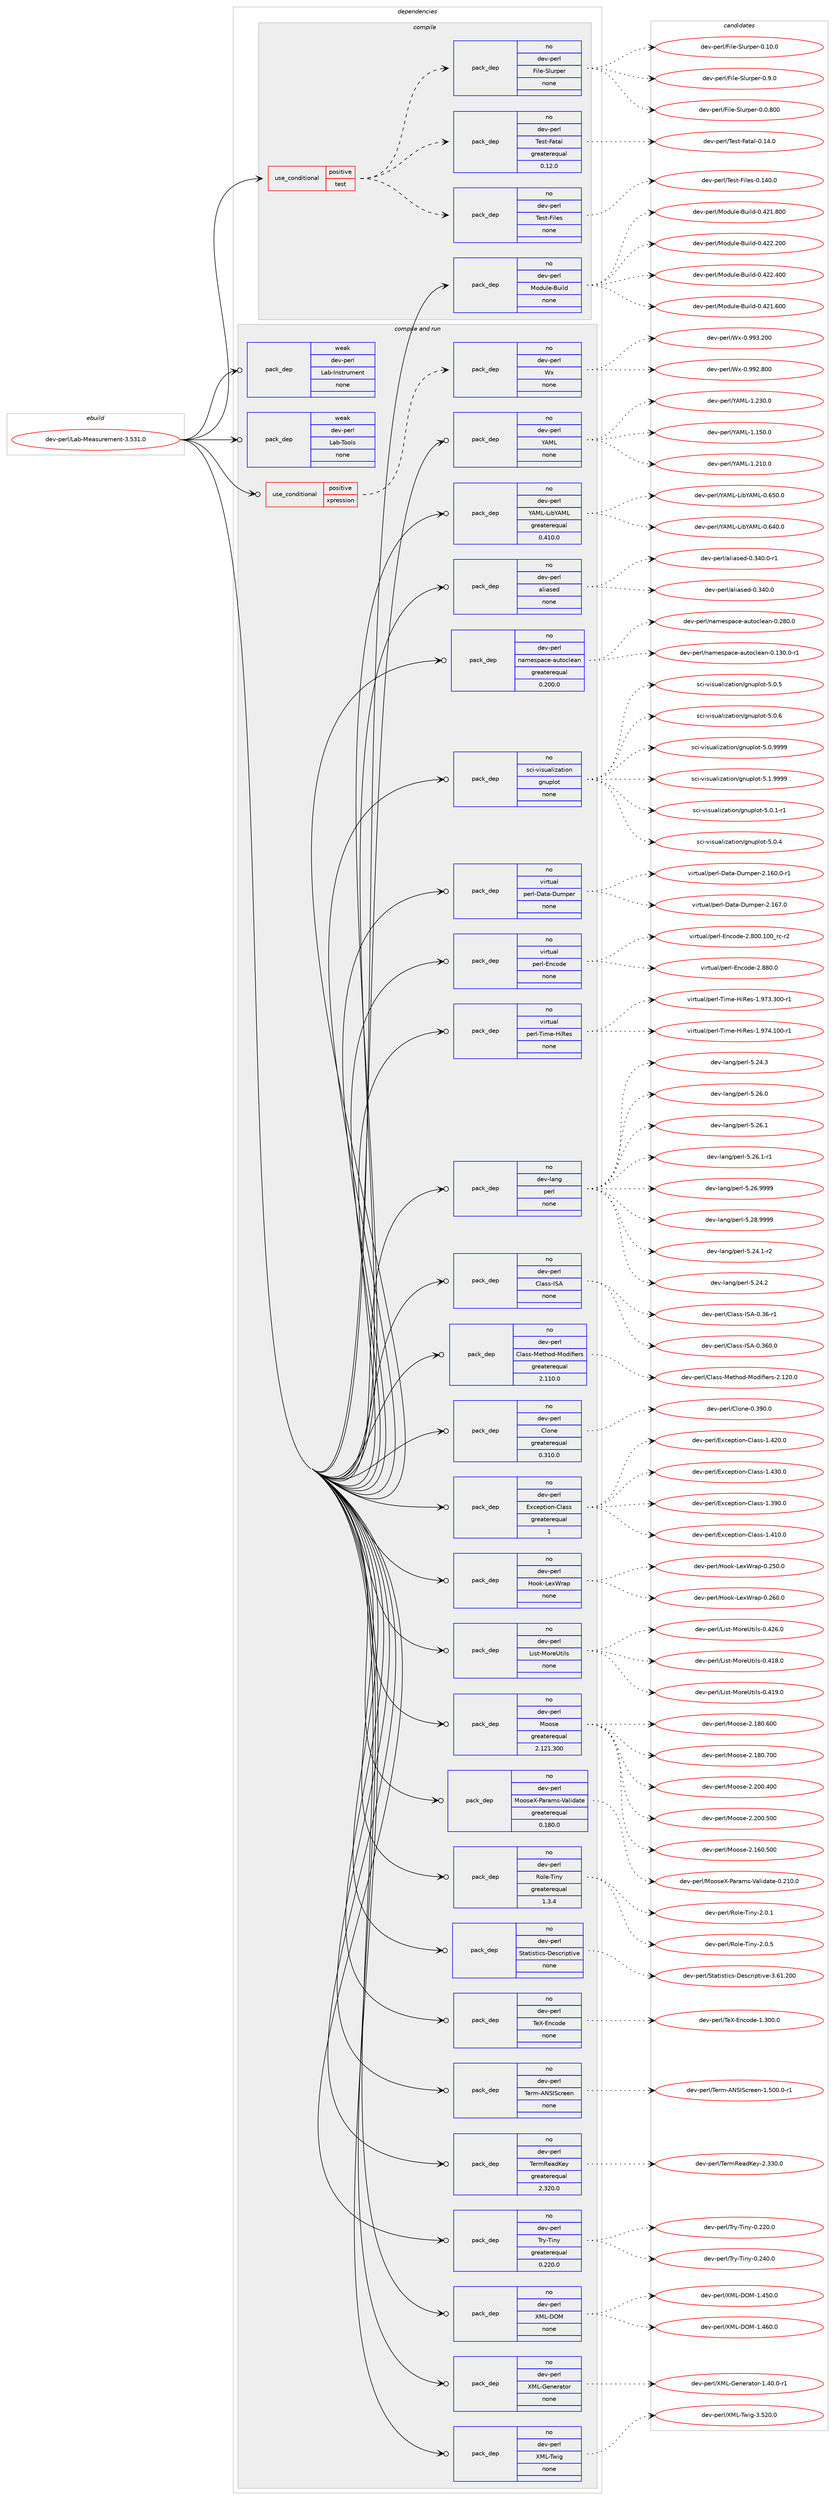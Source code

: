 digraph prolog {

# *************
# Graph options
# *************

newrank=true;
concentrate=true;
compound=true;
graph [rankdir=LR,fontname=Helvetica,fontsize=10,ranksep=1.5];#, ranksep=2.5, nodesep=0.2];
edge  [arrowhead=vee];
node  [fontname=Helvetica,fontsize=10];

# **********
# The ebuild
# **********

subgraph cluster_leftcol {
color=gray;
rank=same;
label=<<i>ebuild</i>>;
id [label="dev-perl/Lab-Measurement-3.531.0", color=red, width=4, href="../dev-perl/Lab-Measurement-3.531.0.svg"];
}

# ****************
# The dependencies
# ****************

subgraph cluster_midcol {
color=gray;
label=<<i>dependencies</i>>;
subgraph cluster_compile {
fillcolor="#eeeeee";
style=filled;
label=<<i>compile</i>>;
subgraph cond27457 {
dependency132607 [label=<<TABLE BORDER="0" CELLBORDER="1" CELLSPACING="0" CELLPADDING="4"><TR><TD ROWSPAN="3" CELLPADDING="10">use_conditional</TD></TR><TR><TD>positive</TD></TR><TR><TD>test</TD></TR></TABLE>>, shape=none, color=red];
subgraph pack101467 {
dependency132608 [label=<<TABLE BORDER="0" CELLBORDER="1" CELLSPACING="0" CELLPADDING="4" WIDTH="220"><TR><TD ROWSPAN="6" CELLPADDING="30">pack_dep</TD></TR><TR><TD WIDTH="110">no</TD></TR><TR><TD>dev-perl</TD></TR><TR><TD>File-Slurper</TD></TR><TR><TD>none</TD></TR><TR><TD></TD></TR></TABLE>>, shape=none, color=blue];
}
dependency132607:e -> dependency132608:w [weight=20,style="dashed",arrowhead="vee"];
subgraph pack101468 {
dependency132609 [label=<<TABLE BORDER="0" CELLBORDER="1" CELLSPACING="0" CELLPADDING="4" WIDTH="220"><TR><TD ROWSPAN="6" CELLPADDING="30">pack_dep</TD></TR><TR><TD WIDTH="110">no</TD></TR><TR><TD>dev-perl</TD></TR><TR><TD>Test-Files</TD></TR><TR><TD>none</TD></TR><TR><TD></TD></TR></TABLE>>, shape=none, color=blue];
}
dependency132607:e -> dependency132609:w [weight=20,style="dashed",arrowhead="vee"];
subgraph pack101469 {
dependency132610 [label=<<TABLE BORDER="0" CELLBORDER="1" CELLSPACING="0" CELLPADDING="4" WIDTH="220"><TR><TD ROWSPAN="6" CELLPADDING="30">pack_dep</TD></TR><TR><TD WIDTH="110">no</TD></TR><TR><TD>dev-perl</TD></TR><TR><TD>Test-Fatal</TD></TR><TR><TD>greaterequal</TD></TR><TR><TD>0.12.0</TD></TR></TABLE>>, shape=none, color=blue];
}
dependency132607:e -> dependency132610:w [weight=20,style="dashed",arrowhead="vee"];
}
id:e -> dependency132607:w [weight=20,style="solid",arrowhead="vee"];
subgraph pack101470 {
dependency132611 [label=<<TABLE BORDER="0" CELLBORDER="1" CELLSPACING="0" CELLPADDING="4" WIDTH="220"><TR><TD ROWSPAN="6" CELLPADDING="30">pack_dep</TD></TR><TR><TD WIDTH="110">no</TD></TR><TR><TD>dev-perl</TD></TR><TR><TD>Module-Build</TD></TR><TR><TD>none</TD></TR><TR><TD></TD></TR></TABLE>>, shape=none, color=blue];
}
id:e -> dependency132611:w [weight=20,style="solid",arrowhead="vee"];
}
subgraph cluster_compileandrun {
fillcolor="#eeeeee";
style=filled;
label=<<i>compile and run</i>>;
subgraph cond27458 {
dependency132612 [label=<<TABLE BORDER="0" CELLBORDER="1" CELLSPACING="0" CELLPADDING="4"><TR><TD ROWSPAN="3" CELLPADDING="10">use_conditional</TD></TR><TR><TD>positive</TD></TR><TR><TD>xpression</TD></TR></TABLE>>, shape=none, color=red];
subgraph pack101471 {
dependency132613 [label=<<TABLE BORDER="0" CELLBORDER="1" CELLSPACING="0" CELLPADDING="4" WIDTH="220"><TR><TD ROWSPAN="6" CELLPADDING="30">pack_dep</TD></TR><TR><TD WIDTH="110">no</TD></TR><TR><TD>dev-perl</TD></TR><TR><TD>Wx</TD></TR><TR><TD>none</TD></TR><TR><TD></TD></TR></TABLE>>, shape=none, color=blue];
}
dependency132612:e -> dependency132613:w [weight=20,style="dashed",arrowhead="vee"];
}
id:e -> dependency132612:w [weight=20,style="solid",arrowhead="odotvee"];
subgraph pack101472 {
dependency132614 [label=<<TABLE BORDER="0" CELLBORDER="1" CELLSPACING="0" CELLPADDING="4" WIDTH="220"><TR><TD ROWSPAN="6" CELLPADDING="30">pack_dep</TD></TR><TR><TD WIDTH="110">no</TD></TR><TR><TD>dev-lang</TD></TR><TR><TD>perl</TD></TR><TR><TD>none</TD></TR><TR><TD></TD></TR></TABLE>>, shape=none, color=blue];
}
id:e -> dependency132614:w [weight=20,style="solid",arrowhead="odotvee"];
subgraph pack101473 {
dependency132615 [label=<<TABLE BORDER="0" CELLBORDER="1" CELLSPACING="0" CELLPADDING="4" WIDTH="220"><TR><TD ROWSPAN="6" CELLPADDING="30">pack_dep</TD></TR><TR><TD WIDTH="110">no</TD></TR><TR><TD>dev-perl</TD></TR><TR><TD>Class-ISA</TD></TR><TR><TD>none</TD></TR><TR><TD></TD></TR></TABLE>>, shape=none, color=blue];
}
id:e -> dependency132615:w [weight=20,style="solid",arrowhead="odotvee"];
subgraph pack101474 {
dependency132616 [label=<<TABLE BORDER="0" CELLBORDER="1" CELLSPACING="0" CELLPADDING="4" WIDTH="220"><TR><TD ROWSPAN="6" CELLPADDING="30">pack_dep</TD></TR><TR><TD WIDTH="110">no</TD></TR><TR><TD>dev-perl</TD></TR><TR><TD>Class-Method-Modifiers</TD></TR><TR><TD>greaterequal</TD></TR><TR><TD>2.110.0</TD></TR></TABLE>>, shape=none, color=blue];
}
id:e -> dependency132616:w [weight=20,style="solid",arrowhead="odotvee"];
subgraph pack101475 {
dependency132617 [label=<<TABLE BORDER="0" CELLBORDER="1" CELLSPACING="0" CELLPADDING="4" WIDTH="220"><TR><TD ROWSPAN="6" CELLPADDING="30">pack_dep</TD></TR><TR><TD WIDTH="110">no</TD></TR><TR><TD>dev-perl</TD></TR><TR><TD>Clone</TD></TR><TR><TD>greaterequal</TD></TR><TR><TD>0.310.0</TD></TR></TABLE>>, shape=none, color=blue];
}
id:e -> dependency132617:w [weight=20,style="solid",arrowhead="odotvee"];
subgraph pack101476 {
dependency132618 [label=<<TABLE BORDER="0" CELLBORDER="1" CELLSPACING="0" CELLPADDING="4" WIDTH="220"><TR><TD ROWSPAN="6" CELLPADDING="30">pack_dep</TD></TR><TR><TD WIDTH="110">no</TD></TR><TR><TD>dev-perl</TD></TR><TR><TD>Exception-Class</TD></TR><TR><TD>greaterequal</TD></TR><TR><TD>1</TD></TR></TABLE>>, shape=none, color=blue];
}
id:e -> dependency132618:w [weight=20,style="solid",arrowhead="odotvee"];
subgraph pack101477 {
dependency132619 [label=<<TABLE BORDER="0" CELLBORDER="1" CELLSPACING="0" CELLPADDING="4" WIDTH="220"><TR><TD ROWSPAN="6" CELLPADDING="30">pack_dep</TD></TR><TR><TD WIDTH="110">no</TD></TR><TR><TD>dev-perl</TD></TR><TR><TD>Hook-LexWrap</TD></TR><TR><TD>none</TD></TR><TR><TD></TD></TR></TABLE>>, shape=none, color=blue];
}
id:e -> dependency132619:w [weight=20,style="solid",arrowhead="odotvee"];
subgraph pack101478 {
dependency132620 [label=<<TABLE BORDER="0" CELLBORDER="1" CELLSPACING="0" CELLPADDING="4" WIDTH="220"><TR><TD ROWSPAN="6" CELLPADDING="30">pack_dep</TD></TR><TR><TD WIDTH="110">no</TD></TR><TR><TD>dev-perl</TD></TR><TR><TD>List-MoreUtils</TD></TR><TR><TD>none</TD></TR><TR><TD></TD></TR></TABLE>>, shape=none, color=blue];
}
id:e -> dependency132620:w [weight=20,style="solid",arrowhead="odotvee"];
subgraph pack101479 {
dependency132621 [label=<<TABLE BORDER="0" CELLBORDER="1" CELLSPACING="0" CELLPADDING="4" WIDTH="220"><TR><TD ROWSPAN="6" CELLPADDING="30">pack_dep</TD></TR><TR><TD WIDTH="110">no</TD></TR><TR><TD>dev-perl</TD></TR><TR><TD>Moose</TD></TR><TR><TD>greaterequal</TD></TR><TR><TD>2.121.300</TD></TR></TABLE>>, shape=none, color=blue];
}
id:e -> dependency132621:w [weight=20,style="solid",arrowhead="odotvee"];
subgraph pack101480 {
dependency132622 [label=<<TABLE BORDER="0" CELLBORDER="1" CELLSPACING="0" CELLPADDING="4" WIDTH="220"><TR><TD ROWSPAN="6" CELLPADDING="30">pack_dep</TD></TR><TR><TD WIDTH="110">no</TD></TR><TR><TD>dev-perl</TD></TR><TR><TD>MooseX-Params-Validate</TD></TR><TR><TD>greaterequal</TD></TR><TR><TD>0.180.0</TD></TR></TABLE>>, shape=none, color=blue];
}
id:e -> dependency132622:w [weight=20,style="solid",arrowhead="odotvee"];
subgraph pack101481 {
dependency132623 [label=<<TABLE BORDER="0" CELLBORDER="1" CELLSPACING="0" CELLPADDING="4" WIDTH="220"><TR><TD ROWSPAN="6" CELLPADDING="30">pack_dep</TD></TR><TR><TD WIDTH="110">no</TD></TR><TR><TD>dev-perl</TD></TR><TR><TD>Role-Tiny</TD></TR><TR><TD>greaterequal</TD></TR><TR><TD>1.3.4</TD></TR></TABLE>>, shape=none, color=blue];
}
id:e -> dependency132623:w [weight=20,style="solid",arrowhead="odotvee"];
subgraph pack101482 {
dependency132624 [label=<<TABLE BORDER="0" CELLBORDER="1" CELLSPACING="0" CELLPADDING="4" WIDTH="220"><TR><TD ROWSPAN="6" CELLPADDING="30">pack_dep</TD></TR><TR><TD WIDTH="110">no</TD></TR><TR><TD>dev-perl</TD></TR><TR><TD>Statistics-Descriptive</TD></TR><TR><TD>none</TD></TR><TR><TD></TD></TR></TABLE>>, shape=none, color=blue];
}
id:e -> dependency132624:w [weight=20,style="solid",arrowhead="odotvee"];
subgraph pack101483 {
dependency132625 [label=<<TABLE BORDER="0" CELLBORDER="1" CELLSPACING="0" CELLPADDING="4" WIDTH="220"><TR><TD ROWSPAN="6" CELLPADDING="30">pack_dep</TD></TR><TR><TD WIDTH="110">no</TD></TR><TR><TD>dev-perl</TD></TR><TR><TD>TeX-Encode</TD></TR><TR><TD>none</TD></TR><TR><TD></TD></TR></TABLE>>, shape=none, color=blue];
}
id:e -> dependency132625:w [weight=20,style="solid",arrowhead="odotvee"];
subgraph pack101484 {
dependency132626 [label=<<TABLE BORDER="0" CELLBORDER="1" CELLSPACING="0" CELLPADDING="4" WIDTH="220"><TR><TD ROWSPAN="6" CELLPADDING="30">pack_dep</TD></TR><TR><TD WIDTH="110">no</TD></TR><TR><TD>dev-perl</TD></TR><TR><TD>Term-ANSIScreen</TD></TR><TR><TD>none</TD></TR><TR><TD></TD></TR></TABLE>>, shape=none, color=blue];
}
id:e -> dependency132626:w [weight=20,style="solid",arrowhead="odotvee"];
subgraph pack101485 {
dependency132627 [label=<<TABLE BORDER="0" CELLBORDER="1" CELLSPACING="0" CELLPADDING="4" WIDTH="220"><TR><TD ROWSPAN="6" CELLPADDING="30">pack_dep</TD></TR><TR><TD WIDTH="110">no</TD></TR><TR><TD>dev-perl</TD></TR><TR><TD>TermReadKey</TD></TR><TR><TD>greaterequal</TD></TR><TR><TD>2.320.0</TD></TR></TABLE>>, shape=none, color=blue];
}
id:e -> dependency132627:w [weight=20,style="solid",arrowhead="odotvee"];
subgraph pack101486 {
dependency132628 [label=<<TABLE BORDER="0" CELLBORDER="1" CELLSPACING="0" CELLPADDING="4" WIDTH="220"><TR><TD ROWSPAN="6" CELLPADDING="30">pack_dep</TD></TR><TR><TD WIDTH="110">no</TD></TR><TR><TD>dev-perl</TD></TR><TR><TD>Try-Tiny</TD></TR><TR><TD>greaterequal</TD></TR><TR><TD>0.220.0</TD></TR></TABLE>>, shape=none, color=blue];
}
id:e -> dependency132628:w [weight=20,style="solid",arrowhead="odotvee"];
subgraph pack101487 {
dependency132629 [label=<<TABLE BORDER="0" CELLBORDER="1" CELLSPACING="0" CELLPADDING="4" WIDTH="220"><TR><TD ROWSPAN="6" CELLPADDING="30">pack_dep</TD></TR><TR><TD WIDTH="110">no</TD></TR><TR><TD>dev-perl</TD></TR><TR><TD>XML-DOM</TD></TR><TR><TD>none</TD></TR><TR><TD></TD></TR></TABLE>>, shape=none, color=blue];
}
id:e -> dependency132629:w [weight=20,style="solid",arrowhead="odotvee"];
subgraph pack101488 {
dependency132630 [label=<<TABLE BORDER="0" CELLBORDER="1" CELLSPACING="0" CELLPADDING="4" WIDTH="220"><TR><TD ROWSPAN="6" CELLPADDING="30">pack_dep</TD></TR><TR><TD WIDTH="110">no</TD></TR><TR><TD>dev-perl</TD></TR><TR><TD>XML-Generator</TD></TR><TR><TD>none</TD></TR><TR><TD></TD></TR></TABLE>>, shape=none, color=blue];
}
id:e -> dependency132630:w [weight=20,style="solid",arrowhead="odotvee"];
subgraph pack101489 {
dependency132631 [label=<<TABLE BORDER="0" CELLBORDER="1" CELLSPACING="0" CELLPADDING="4" WIDTH="220"><TR><TD ROWSPAN="6" CELLPADDING="30">pack_dep</TD></TR><TR><TD WIDTH="110">no</TD></TR><TR><TD>dev-perl</TD></TR><TR><TD>XML-Twig</TD></TR><TR><TD>none</TD></TR><TR><TD></TD></TR></TABLE>>, shape=none, color=blue];
}
id:e -> dependency132631:w [weight=20,style="solid",arrowhead="odotvee"];
subgraph pack101490 {
dependency132632 [label=<<TABLE BORDER="0" CELLBORDER="1" CELLSPACING="0" CELLPADDING="4" WIDTH="220"><TR><TD ROWSPAN="6" CELLPADDING="30">pack_dep</TD></TR><TR><TD WIDTH="110">no</TD></TR><TR><TD>dev-perl</TD></TR><TR><TD>YAML</TD></TR><TR><TD>none</TD></TR><TR><TD></TD></TR></TABLE>>, shape=none, color=blue];
}
id:e -> dependency132632:w [weight=20,style="solid",arrowhead="odotvee"];
subgraph pack101491 {
dependency132633 [label=<<TABLE BORDER="0" CELLBORDER="1" CELLSPACING="0" CELLPADDING="4" WIDTH="220"><TR><TD ROWSPAN="6" CELLPADDING="30">pack_dep</TD></TR><TR><TD WIDTH="110">no</TD></TR><TR><TD>dev-perl</TD></TR><TR><TD>YAML-LibYAML</TD></TR><TR><TD>greaterequal</TD></TR><TR><TD>0.410.0</TD></TR></TABLE>>, shape=none, color=blue];
}
id:e -> dependency132633:w [weight=20,style="solid",arrowhead="odotvee"];
subgraph pack101492 {
dependency132634 [label=<<TABLE BORDER="0" CELLBORDER="1" CELLSPACING="0" CELLPADDING="4" WIDTH="220"><TR><TD ROWSPAN="6" CELLPADDING="30">pack_dep</TD></TR><TR><TD WIDTH="110">no</TD></TR><TR><TD>dev-perl</TD></TR><TR><TD>aliased</TD></TR><TR><TD>none</TD></TR><TR><TD></TD></TR></TABLE>>, shape=none, color=blue];
}
id:e -> dependency132634:w [weight=20,style="solid",arrowhead="odotvee"];
subgraph pack101493 {
dependency132635 [label=<<TABLE BORDER="0" CELLBORDER="1" CELLSPACING="0" CELLPADDING="4" WIDTH="220"><TR><TD ROWSPAN="6" CELLPADDING="30">pack_dep</TD></TR><TR><TD WIDTH="110">no</TD></TR><TR><TD>dev-perl</TD></TR><TR><TD>namespace-autoclean</TD></TR><TR><TD>greaterequal</TD></TR><TR><TD>0.200.0</TD></TR></TABLE>>, shape=none, color=blue];
}
id:e -> dependency132635:w [weight=20,style="solid",arrowhead="odotvee"];
subgraph pack101494 {
dependency132636 [label=<<TABLE BORDER="0" CELLBORDER="1" CELLSPACING="0" CELLPADDING="4" WIDTH="220"><TR><TD ROWSPAN="6" CELLPADDING="30">pack_dep</TD></TR><TR><TD WIDTH="110">no</TD></TR><TR><TD>sci-visualization</TD></TR><TR><TD>gnuplot</TD></TR><TR><TD>none</TD></TR><TR><TD></TD></TR></TABLE>>, shape=none, color=blue];
}
id:e -> dependency132636:w [weight=20,style="solid",arrowhead="odotvee"];
subgraph pack101495 {
dependency132637 [label=<<TABLE BORDER="0" CELLBORDER="1" CELLSPACING="0" CELLPADDING="4" WIDTH="220"><TR><TD ROWSPAN="6" CELLPADDING="30">pack_dep</TD></TR><TR><TD WIDTH="110">no</TD></TR><TR><TD>virtual</TD></TR><TR><TD>perl-Data-Dumper</TD></TR><TR><TD>none</TD></TR><TR><TD></TD></TR></TABLE>>, shape=none, color=blue];
}
id:e -> dependency132637:w [weight=20,style="solid",arrowhead="odotvee"];
subgraph pack101496 {
dependency132638 [label=<<TABLE BORDER="0" CELLBORDER="1" CELLSPACING="0" CELLPADDING="4" WIDTH="220"><TR><TD ROWSPAN="6" CELLPADDING="30">pack_dep</TD></TR><TR><TD WIDTH="110">no</TD></TR><TR><TD>virtual</TD></TR><TR><TD>perl-Encode</TD></TR><TR><TD>none</TD></TR><TR><TD></TD></TR></TABLE>>, shape=none, color=blue];
}
id:e -> dependency132638:w [weight=20,style="solid",arrowhead="odotvee"];
subgraph pack101497 {
dependency132639 [label=<<TABLE BORDER="0" CELLBORDER="1" CELLSPACING="0" CELLPADDING="4" WIDTH="220"><TR><TD ROWSPAN="6" CELLPADDING="30">pack_dep</TD></TR><TR><TD WIDTH="110">no</TD></TR><TR><TD>virtual</TD></TR><TR><TD>perl-Time-HiRes</TD></TR><TR><TD>none</TD></TR><TR><TD></TD></TR></TABLE>>, shape=none, color=blue];
}
id:e -> dependency132639:w [weight=20,style="solid",arrowhead="odotvee"];
subgraph pack101498 {
dependency132640 [label=<<TABLE BORDER="0" CELLBORDER="1" CELLSPACING="0" CELLPADDING="4" WIDTH="220"><TR><TD ROWSPAN="6" CELLPADDING="30">pack_dep</TD></TR><TR><TD WIDTH="110">weak</TD></TR><TR><TD>dev-perl</TD></TR><TR><TD>Lab-Instrument</TD></TR><TR><TD>none</TD></TR><TR><TD></TD></TR></TABLE>>, shape=none, color=blue];
}
id:e -> dependency132640:w [weight=20,style="solid",arrowhead="odotvee"];
subgraph pack101499 {
dependency132641 [label=<<TABLE BORDER="0" CELLBORDER="1" CELLSPACING="0" CELLPADDING="4" WIDTH="220"><TR><TD ROWSPAN="6" CELLPADDING="30">pack_dep</TD></TR><TR><TD WIDTH="110">weak</TD></TR><TR><TD>dev-perl</TD></TR><TR><TD>Lab-Tools</TD></TR><TR><TD>none</TD></TR><TR><TD></TD></TR></TABLE>>, shape=none, color=blue];
}
id:e -> dependency132641:w [weight=20,style="solid",arrowhead="odotvee"];
}
subgraph cluster_run {
fillcolor="#eeeeee";
style=filled;
label=<<i>run</i>>;
}
}

# **************
# The candidates
# **************

subgraph cluster_choices {
rank=same;
color=gray;
label=<<i>candidates</i>>;

subgraph choice101467 {
color=black;
nodesep=1;
choice10010111845112101114108477010510810145831081171141121011144548464846564848 [label="dev-perl/File-Slurper-0.0.800", color=red, width=4,href="../dev-perl/File-Slurper-0.0.800.svg"];
choice100101118451121011141084770105108101458310811711411210111445484649484648 [label="dev-perl/File-Slurper-0.10.0", color=red, width=4,href="../dev-perl/File-Slurper-0.10.0.svg"];
choice1001011184511210111410847701051081014583108117114112101114454846574648 [label="dev-perl/File-Slurper-0.9.0", color=red, width=4,href="../dev-perl/File-Slurper-0.9.0.svg"];
dependency132608:e -> choice10010111845112101114108477010510810145831081171141121011144548464846564848:w [style=dotted,weight="100"];
dependency132608:e -> choice100101118451121011141084770105108101458310811711411210111445484649484648:w [style=dotted,weight="100"];
dependency132608:e -> choice1001011184511210111410847701051081014583108117114112101114454846574648:w [style=dotted,weight="100"];
}
subgraph choice101468 {
color=black;
nodesep=1;
choice10010111845112101114108478410111511645701051081011154548464952484648 [label="dev-perl/Test-Files-0.140.0", color=red, width=4,href="../dev-perl/Test-Files-0.140.0.svg"];
dependency132609:e -> choice10010111845112101114108478410111511645701051081011154548464952484648:w [style=dotted,weight="100"];
}
subgraph choice101469 {
color=black;
nodesep=1;
choice1001011184511210111410847841011151164570971169710845484649524648 [label="dev-perl/Test-Fatal-0.14.0", color=red, width=4,href="../dev-perl/Test-Fatal-0.14.0.svg"];
dependency132610:e -> choice1001011184511210111410847841011151164570971169710845484649524648:w [style=dotted,weight="100"];
}
subgraph choice101470 {
color=black;
nodesep=1;
choice100101118451121011141084777111100117108101456611710510810045484652504946544848 [label="dev-perl/Module-Build-0.421.600", color=red, width=4,href="../dev-perl/Module-Build-0.421.600.svg"];
choice100101118451121011141084777111100117108101456611710510810045484652504946564848 [label="dev-perl/Module-Build-0.421.800", color=red, width=4,href="../dev-perl/Module-Build-0.421.800.svg"];
choice100101118451121011141084777111100117108101456611710510810045484652505046504848 [label="dev-perl/Module-Build-0.422.200", color=red, width=4,href="../dev-perl/Module-Build-0.422.200.svg"];
choice100101118451121011141084777111100117108101456611710510810045484652505046524848 [label="dev-perl/Module-Build-0.422.400", color=red, width=4,href="../dev-perl/Module-Build-0.422.400.svg"];
dependency132611:e -> choice100101118451121011141084777111100117108101456611710510810045484652504946544848:w [style=dotted,weight="100"];
dependency132611:e -> choice100101118451121011141084777111100117108101456611710510810045484652504946564848:w [style=dotted,weight="100"];
dependency132611:e -> choice100101118451121011141084777111100117108101456611710510810045484652505046504848:w [style=dotted,weight="100"];
dependency132611:e -> choice100101118451121011141084777111100117108101456611710510810045484652505046524848:w [style=dotted,weight="100"];
}
subgraph choice101471 {
color=black;
nodesep=1;
choice10010111845112101114108478712045484657575046564848 [label="dev-perl/Wx-0.992.800", color=red, width=4,href="../dev-perl/Wx-0.992.800.svg"];
choice10010111845112101114108478712045484657575146504848 [label="dev-perl/Wx-0.993.200", color=red, width=4,href="../dev-perl/Wx-0.993.200.svg"];
dependency132613:e -> choice10010111845112101114108478712045484657575046564848:w [style=dotted,weight="100"];
dependency132613:e -> choice10010111845112101114108478712045484657575146504848:w [style=dotted,weight="100"];
}
subgraph choice101472 {
color=black;
nodesep=1;
choice100101118451089711010347112101114108455346505246494511450 [label="dev-lang/perl-5.24.1-r2", color=red, width=4,href="../dev-lang/perl-5.24.1-r2.svg"];
choice10010111845108971101034711210111410845534650524650 [label="dev-lang/perl-5.24.2", color=red, width=4,href="../dev-lang/perl-5.24.2.svg"];
choice10010111845108971101034711210111410845534650524651 [label="dev-lang/perl-5.24.3", color=red, width=4,href="../dev-lang/perl-5.24.3.svg"];
choice10010111845108971101034711210111410845534650544648 [label="dev-lang/perl-5.26.0", color=red, width=4,href="../dev-lang/perl-5.26.0.svg"];
choice10010111845108971101034711210111410845534650544649 [label="dev-lang/perl-5.26.1", color=red, width=4,href="../dev-lang/perl-5.26.1.svg"];
choice100101118451089711010347112101114108455346505446494511449 [label="dev-lang/perl-5.26.1-r1", color=red, width=4,href="../dev-lang/perl-5.26.1-r1.svg"];
choice10010111845108971101034711210111410845534650544657575757 [label="dev-lang/perl-5.26.9999", color=red, width=4,href="../dev-lang/perl-5.26.9999.svg"];
choice10010111845108971101034711210111410845534650564657575757 [label="dev-lang/perl-5.28.9999", color=red, width=4,href="../dev-lang/perl-5.28.9999.svg"];
dependency132614:e -> choice100101118451089711010347112101114108455346505246494511450:w [style=dotted,weight="100"];
dependency132614:e -> choice10010111845108971101034711210111410845534650524650:w [style=dotted,weight="100"];
dependency132614:e -> choice10010111845108971101034711210111410845534650524651:w [style=dotted,weight="100"];
dependency132614:e -> choice10010111845108971101034711210111410845534650544648:w [style=dotted,weight="100"];
dependency132614:e -> choice10010111845108971101034711210111410845534650544649:w [style=dotted,weight="100"];
dependency132614:e -> choice100101118451089711010347112101114108455346505446494511449:w [style=dotted,weight="100"];
dependency132614:e -> choice10010111845108971101034711210111410845534650544657575757:w [style=dotted,weight="100"];
dependency132614:e -> choice10010111845108971101034711210111410845534650564657575757:w [style=dotted,weight="100"];
}
subgraph choice101473 {
color=black;
nodesep=1;
choice100101118451121011141084767108971151154573836545484651544511449 [label="dev-perl/Class-ISA-0.36-r1", color=red, width=4,href="../dev-perl/Class-ISA-0.36-r1.svg"];
choice10010111845112101114108476710897115115457383654548465154484648 [label="dev-perl/Class-ISA-0.360.0", color=red, width=4,href="../dev-perl/Class-ISA-0.360.0.svg"];
dependency132615:e -> choice100101118451121011141084767108971151154573836545484651544511449:w [style=dotted,weight="100"];
dependency132615:e -> choice10010111845112101114108476710897115115457383654548465154484648:w [style=dotted,weight="100"];
}
subgraph choice101474 {
color=black;
nodesep=1;
choice10010111845112101114108476710897115115457710111610411110045771111001051021051011141154550464950484648 [label="dev-perl/Class-Method-Modifiers-2.120.0", color=red, width=4,href="../dev-perl/Class-Method-Modifiers-2.120.0.svg"];
dependency132616:e -> choice10010111845112101114108476710897115115457710111610411110045771111001051021051011141154550464950484648:w [style=dotted,weight="100"];
}
subgraph choice101475 {
color=black;
nodesep=1;
choice1001011184511210111410847671081111101014548465157484648 [label="dev-perl/Clone-0.390.0", color=red, width=4,href="../dev-perl/Clone-0.390.0.svg"];
dependency132617:e -> choice1001011184511210111410847671081111101014548465157484648:w [style=dotted,weight="100"];
}
subgraph choice101476 {
color=black;
nodesep=1;
choice100101118451121011141084769120991011121161051111104567108971151154549465157484648 [label="dev-perl/Exception-Class-1.390.0", color=red, width=4,href="../dev-perl/Exception-Class-1.390.0.svg"];
choice100101118451121011141084769120991011121161051111104567108971151154549465249484648 [label="dev-perl/Exception-Class-1.410.0", color=red, width=4,href="../dev-perl/Exception-Class-1.410.0.svg"];
choice100101118451121011141084769120991011121161051111104567108971151154549465250484648 [label="dev-perl/Exception-Class-1.420.0", color=red, width=4,href="../dev-perl/Exception-Class-1.420.0.svg"];
choice100101118451121011141084769120991011121161051111104567108971151154549465251484648 [label="dev-perl/Exception-Class-1.430.0", color=red, width=4,href="../dev-perl/Exception-Class-1.430.0.svg"];
dependency132618:e -> choice100101118451121011141084769120991011121161051111104567108971151154549465157484648:w [style=dotted,weight="100"];
dependency132618:e -> choice100101118451121011141084769120991011121161051111104567108971151154549465249484648:w [style=dotted,weight="100"];
dependency132618:e -> choice100101118451121011141084769120991011121161051111104567108971151154549465250484648:w [style=dotted,weight="100"];
dependency132618:e -> choice100101118451121011141084769120991011121161051111104567108971151154549465251484648:w [style=dotted,weight="100"];
}
subgraph choice101477 {
color=black;
nodesep=1;
choice100101118451121011141084772111111107457610112087114971124548465053484648 [label="dev-perl/Hook-LexWrap-0.250.0", color=red, width=4,href="../dev-perl/Hook-LexWrap-0.250.0.svg"];
choice100101118451121011141084772111111107457610112087114971124548465054484648 [label="dev-perl/Hook-LexWrap-0.260.0", color=red, width=4,href="../dev-perl/Hook-LexWrap-0.260.0.svg"];
dependency132619:e -> choice100101118451121011141084772111111107457610112087114971124548465053484648:w [style=dotted,weight="100"];
dependency132619:e -> choice100101118451121011141084772111111107457610112087114971124548465054484648:w [style=dotted,weight="100"];
}
subgraph choice101478 {
color=black;
nodesep=1;
choice1001011184511210111410847761051151164577111114101851161051081154548465249564648 [label="dev-perl/List-MoreUtils-0.418.0", color=red, width=4,href="../dev-perl/List-MoreUtils-0.418.0.svg"];
choice1001011184511210111410847761051151164577111114101851161051081154548465249574648 [label="dev-perl/List-MoreUtils-0.419.0", color=red, width=4,href="../dev-perl/List-MoreUtils-0.419.0.svg"];
choice1001011184511210111410847761051151164577111114101851161051081154548465250544648 [label="dev-perl/List-MoreUtils-0.426.0", color=red, width=4,href="../dev-perl/List-MoreUtils-0.426.0.svg"];
dependency132620:e -> choice1001011184511210111410847761051151164577111114101851161051081154548465249564648:w [style=dotted,weight="100"];
dependency132620:e -> choice1001011184511210111410847761051151164577111114101851161051081154548465249574648:w [style=dotted,weight="100"];
dependency132620:e -> choice1001011184511210111410847761051151164577111114101851161051081154548465250544648:w [style=dotted,weight="100"];
}
subgraph choice101479 {
color=black;
nodesep=1;
choice10010111845112101114108477711111111510145504649544846534848 [label="dev-perl/Moose-2.160.500", color=red, width=4,href="../dev-perl/Moose-2.160.500.svg"];
choice10010111845112101114108477711111111510145504649564846544848 [label="dev-perl/Moose-2.180.600", color=red, width=4,href="../dev-perl/Moose-2.180.600.svg"];
choice10010111845112101114108477711111111510145504649564846554848 [label="dev-perl/Moose-2.180.700", color=red, width=4,href="../dev-perl/Moose-2.180.700.svg"];
choice10010111845112101114108477711111111510145504650484846524848 [label="dev-perl/Moose-2.200.400", color=red, width=4,href="../dev-perl/Moose-2.200.400.svg"];
choice10010111845112101114108477711111111510145504650484846534848 [label="dev-perl/Moose-2.200.500", color=red, width=4,href="../dev-perl/Moose-2.200.500.svg"];
dependency132621:e -> choice10010111845112101114108477711111111510145504649544846534848:w [style=dotted,weight="100"];
dependency132621:e -> choice10010111845112101114108477711111111510145504649564846544848:w [style=dotted,weight="100"];
dependency132621:e -> choice10010111845112101114108477711111111510145504649564846554848:w [style=dotted,weight="100"];
dependency132621:e -> choice10010111845112101114108477711111111510145504650484846524848:w [style=dotted,weight="100"];
dependency132621:e -> choice10010111845112101114108477711111111510145504650484846534848:w [style=dotted,weight="100"];
}
subgraph choice101480 {
color=black;
nodesep=1;
choice1001011184511210111410847771111111151018845809711497109115458697108105100971161014548465049484648 [label="dev-perl/MooseX-Params-Validate-0.210.0", color=red, width=4,href="../dev-perl/MooseX-Params-Validate-0.210.0.svg"];
dependency132622:e -> choice1001011184511210111410847771111111151018845809711497109115458697108105100971161014548465049484648:w [style=dotted,weight="100"];
}
subgraph choice101481 {
color=black;
nodesep=1;
choice1001011184511210111410847821111081014584105110121455046484649 [label="dev-perl/Role-Tiny-2.0.1", color=red, width=4,href="../dev-perl/Role-Tiny-2.0.1.svg"];
choice1001011184511210111410847821111081014584105110121455046484653 [label="dev-perl/Role-Tiny-2.0.5", color=red, width=4,href="../dev-perl/Role-Tiny-2.0.5.svg"];
dependency132623:e -> choice1001011184511210111410847821111081014584105110121455046484649:w [style=dotted,weight="100"];
dependency132623:e -> choice1001011184511210111410847821111081014584105110121455046484653:w [style=dotted,weight="100"];
}
subgraph choice101482 {
color=black;
nodesep=1;
choice1001011184511210111410847831169711610511511610599115456810111599114105112116105118101455146544946504848 [label="dev-perl/Statistics-Descriptive-3.61.200", color=red, width=4,href="../dev-perl/Statistics-Descriptive-3.61.200.svg"];
dependency132624:e -> choice1001011184511210111410847831169711610511511610599115456810111599114105112116105118101455146544946504848:w [style=dotted,weight="100"];
}
subgraph choice101483 {
color=black;
nodesep=1;
choice100101118451121011141084784101884569110991111001014549465148484648 [label="dev-perl/TeX-Encode-1.300.0", color=red, width=4,href="../dev-perl/TeX-Encode-1.300.0.svg"];
dependency132625:e -> choice100101118451121011141084784101884569110991111001014549465148484648:w [style=dotted,weight="100"];
}
subgraph choice101484 {
color=black;
nodesep=1;
choice1001011184511210111410847841011141094565788373839911410110111045494653484846484511449 [label="dev-perl/Term-ANSIScreen-1.500.0-r1", color=red, width=4,href="../dev-perl/Term-ANSIScreen-1.500.0-r1.svg"];
dependency132626:e -> choice1001011184511210111410847841011141094565788373839911410110111045494653484846484511449:w [style=dotted,weight="100"];
}
subgraph choice101485 {
color=black;
nodesep=1;
choice1001011184511210111410847841011141098210197100751011214550465151484648 [label="dev-perl/TermReadKey-2.330.0", color=red, width=4,href="../dev-perl/TermReadKey-2.330.0.svg"];
dependency132627:e -> choice1001011184511210111410847841011141098210197100751011214550465151484648:w [style=dotted,weight="100"];
}
subgraph choice101486 {
color=black;
nodesep=1;
choice10010111845112101114108478411412145841051101214548465050484648 [label="dev-perl/Try-Tiny-0.220.0", color=red, width=4,href="../dev-perl/Try-Tiny-0.220.0.svg"];
choice10010111845112101114108478411412145841051101214548465052484648 [label="dev-perl/Try-Tiny-0.240.0", color=red, width=4,href="../dev-perl/Try-Tiny-0.240.0.svg"];
dependency132628:e -> choice10010111845112101114108478411412145841051101214548465050484648:w [style=dotted,weight="100"];
dependency132628:e -> choice10010111845112101114108478411412145841051101214548465052484648:w [style=dotted,weight="100"];
}
subgraph choice101487 {
color=black;
nodesep=1;
choice1001011184511210111410847887776456879774549465253484648 [label="dev-perl/XML-DOM-1.450.0", color=red, width=4,href="../dev-perl/XML-DOM-1.450.0.svg"];
choice1001011184511210111410847887776456879774549465254484648 [label="dev-perl/XML-DOM-1.460.0", color=red, width=4,href="../dev-perl/XML-DOM-1.460.0.svg"];
dependency132629:e -> choice1001011184511210111410847887776456879774549465253484648:w [style=dotted,weight="100"];
dependency132629:e -> choice1001011184511210111410847887776456879774549465254484648:w [style=dotted,weight="100"];
}
subgraph choice101488 {
color=black;
nodesep=1;
choice1001011184511210111410847887776457110111010111497116111114454946524846484511449 [label="dev-perl/XML-Generator-1.40.0-r1", color=red, width=4,href="../dev-perl/XML-Generator-1.40.0-r1.svg"];
dependency132630:e -> choice1001011184511210111410847887776457110111010111497116111114454946524846484511449:w [style=dotted,weight="100"];
}
subgraph choice101489 {
color=black;
nodesep=1;
choice100101118451121011141084788777645841191051034551465350484648 [label="dev-perl/XML-Twig-3.520.0", color=red, width=4,href="../dev-perl/XML-Twig-3.520.0.svg"];
dependency132631:e -> choice100101118451121011141084788777645841191051034551465350484648:w [style=dotted,weight="100"];
}
subgraph choice101490 {
color=black;
nodesep=1;
choice1001011184511210111410847896577764549464953484648 [label="dev-perl/YAML-1.150.0", color=red, width=4,href="../dev-perl/YAML-1.150.0.svg"];
choice1001011184511210111410847896577764549465049484648 [label="dev-perl/YAML-1.210.0", color=red, width=4,href="../dev-perl/YAML-1.210.0.svg"];
choice1001011184511210111410847896577764549465051484648 [label="dev-perl/YAML-1.230.0", color=red, width=4,href="../dev-perl/YAML-1.230.0.svg"];
dependency132632:e -> choice1001011184511210111410847896577764549464953484648:w [style=dotted,weight="100"];
dependency132632:e -> choice1001011184511210111410847896577764549465049484648:w [style=dotted,weight="100"];
dependency132632:e -> choice1001011184511210111410847896577764549465051484648:w [style=dotted,weight="100"];
}
subgraph choice101491 {
color=black;
nodesep=1;
choice100101118451121011141084789657776457610598896577764548465452484648 [label="dev-perl/YAML-LibYAML-0.640.0", color=red, width=4,href="../dev-perl/YAML-LibYAML-0.640.0.svg"];
choice100101118451121011141084789657776457610598896577764548465453484648 [label="dev-perl/YAML-LibYAML-0.650.0", color=red, width=4,href="../dev-perl/YAML-LibYAML-0.650.0.svg"];
dependency132633:e -> choice100101118451121011141084789657776457610598896577764548465452484648:w [style=dotted,weight="100"];
dependency132633:e -> choice100101118451121011141084789657776457610598896577764548465453484648:w [style=dotted,weight="100"];
}
subgraph choice101492 {
color=black;
nodesep=1;
choice100101118451121011141084797108105971151011004548465152484648 [label="dev-perl/aliased-0.340.0", color=red, width=4,href="../dev-perl/aliased-0.340.0.svg"];
choice1001011184511210111410847971081059711510110045484651524846484511449 [label="dev-perl/aliased-0.340.0-r1", color=red, width=4,href="../dev-perl/aliased-0.340.0-r1.svg"];
dependency132634:e -> choice100101118451121011141084797108105971151011004548465152484648:w [style=dotted,weight="100"];
dependency132634:e -> choice1001011184511210111410847971081059711510110045484651524846484511449:w [style=dotted,weight="100"];
}
subgraph choice101493 {
color=black;
nodesep=1;
choice10010111845112101114108471109710910111511297991014597117116111991081019711045484649514846484511449 [label="dev-perl/namespace-autoclean-0.130.0-r1", color=red, width=4,href="../dev-perl/namespace-autoclean-0.130.0-r1.svg"];
choice1001011184511210111410847110971091011151129799101459711711611199108101971104548465056484648 [label="dev-perl/namespace-autoclean-0.280.0", color=red, width=4,href="../dev-perl/namespace-autoclean-0.280.0.svg"];
dependency132635:e -> choice10010111845112101114108471109710910111511297991014597117116111991081019711045484649514846484511449:w [style=dotted,weight="100"];
dependency132635:e -> choice1001011184511210111410847110971091011151129799101459711711611199108101971104548465056484648:w [style=dotted,weight="100"];
}
subgraph choice101494 {
color=black;
nodesep=1;
choice11599105451181051151179710810512297116105111110471031101171121081111164553464846494511449 [label="sci-visualization/gnuplot-5.0.1-r1", color=red, width=4,href="../sci-visualization/gnuplot-5.0.1-r1.svg"];
choice1159910545118105115117971081051229711610511111047103110117112108111116455346484652 [label="sci-visualization/gnuplot-5.0.4", color=red, width=4,href="../sci-visualization/gnuplot-5.0.4.svg"];
choice1159910545118105115117971081051229711610511111047103110117112108111116455346484653 [label="sci-visualization/gnuplot-5.0.5", color=red, width=4,href="../sci-visualization/gnuplot-5.0.5.svg"];
choice1159910545118105115117971081051229711610511111047103110117112108111116455346484654 [label="sci-visualization/gnuplot-5.0.6", color=red, width=4,href="../sci-visualization/gnuplot-5.0.6.svg"];
choice1159910545118105115117971081051229711610511111047103110117112108111116455346484657575757 [label="sci-visualization/gnuplot-5.0.9999", color=red, width=4,href="../sci-visualization/gnuplot-5.0.9999.svg"];
choice1159910545118105115117971081051229711610511111047103110117112108111116455346494657575757 [label="sci-visualization/gnuplot-5.1.9999", color=red, width=4,href="../sci-visualization/gnuplot-5.1.9999.svg"];
dependency132636:e -> choice11599105451181051151179710810512297116105111110471031101171121081111164553464846494511449:w [style=dotted,weight="100"];
dependency132636:e -> choice1159910545118105115117971081051229711610511111047103110117112108111116455346484652:w [style=dotted,weight="100"];
dependency132636:e -> choice1159910545118105115117971081051229711610511111047103110117112108111116455346484653:w [style=dotted,weight="100"];
dependency132636:e -> choice1159910545118105115117971081051229711610511111047103110117112108111116455346484654:w [style=dotted,weight="100"];
dependency132636:e -> choice1159910545118105115117971081051229711610511111047103110117112108111116455346484657575757:w [style=dotted,weight="100"];
dependency132636:e -> choice1159910545118105115117971081051229711610511111047103110117112108111116455346494657575757:w [style=dotted,weight="100"];
}
subgraph choice101495 {
color=black;
nodesep=1;
choice118105114116117971084711210111410845689711697456811710911210111445504649544846484511449 [label="virtual/perl-Data-Dumper-2.160.0-r1", color=red, width=4,href="../virtual/perl-Data-Dumper-2.160.0-r1.svg"];
choice11810511411611797108471121011141084568971169745681171091121011144550464954554648 [label="virtual/perl-Data-Dumper-2.167.0", color=red, width=4,href="../virtual/perl-Data-Dumper-2.167.0.svg"];
dependency132637:e -> choice118105114116117971084711210111410845689711697456811710911210111445504649544846484511449:w [style=dotted,weight="100"];
dependency132637:e -> choice11810511411611797108471121011141084568971169745681171091121011144550464954554648:w [style=dotted,weight="100"];
}
subgraph choice101496 {
color=black;
nodesep=1;
choice11810511411611797108471121011141084569110991111001014550465648484649484895114994511450 [label="virtual/perl-Encode-2.800.100_rc-r2", color=red, width=4,href="../virtual/perl-Encode-2.800.100_rc-r2.svg"];
choice11810511411611797108471121011141084569110991111001014550465656484648 [label="virtual/perl-Encode-2.880.0", color=red, width=4,href="../virtual/perl-Encode-2.880.0.svg"];
dependency132638:e -> choice11810511411611797108471121011141084569110991111001014550465648484649484895114994511450:w [style=dotted,weight="100"];
dependency132638:e -> choice11810511411611797108471121011141084569110991111001014550465656484648:w [style=dotted,weight="100"];
}
subgraph choice101497 {
color=black;
nodesep=1;
choice11810511411611797108471121011141084584105109101457210582101115454946575551465148484511449 [label="virtual/perl-Time-HiRes-1.973.300-r1", color=red, width=4,href="../virtual/perl-Time-HiRes-1.973.300-r1.svg"];
choice11810511411611797108471121011141084584105109101457210582101115454946575552464948484511449 [label="virtual/perl-Time-HiRes-1.974.100-r1", color=red, width=4,href="../virtual/perl-Time-HiRes-1.974.100-r1.svg"];
dependency132639:e -> choice11810511411611797108471121011141084584105109101457210582101115454946575551465148484511449:w [style=dotted,weight="100"];
dependency132639:e -> choice11810511411611797108471121011141084584105109101457210582101115454946575552464948484511449:w [style=dotted,weight="100"];
}
subgraph choice101498 {
color=black;
nodesep=1;
}
subgraph choice101499 {
color=black;
nodesep=1;
}
}

}
